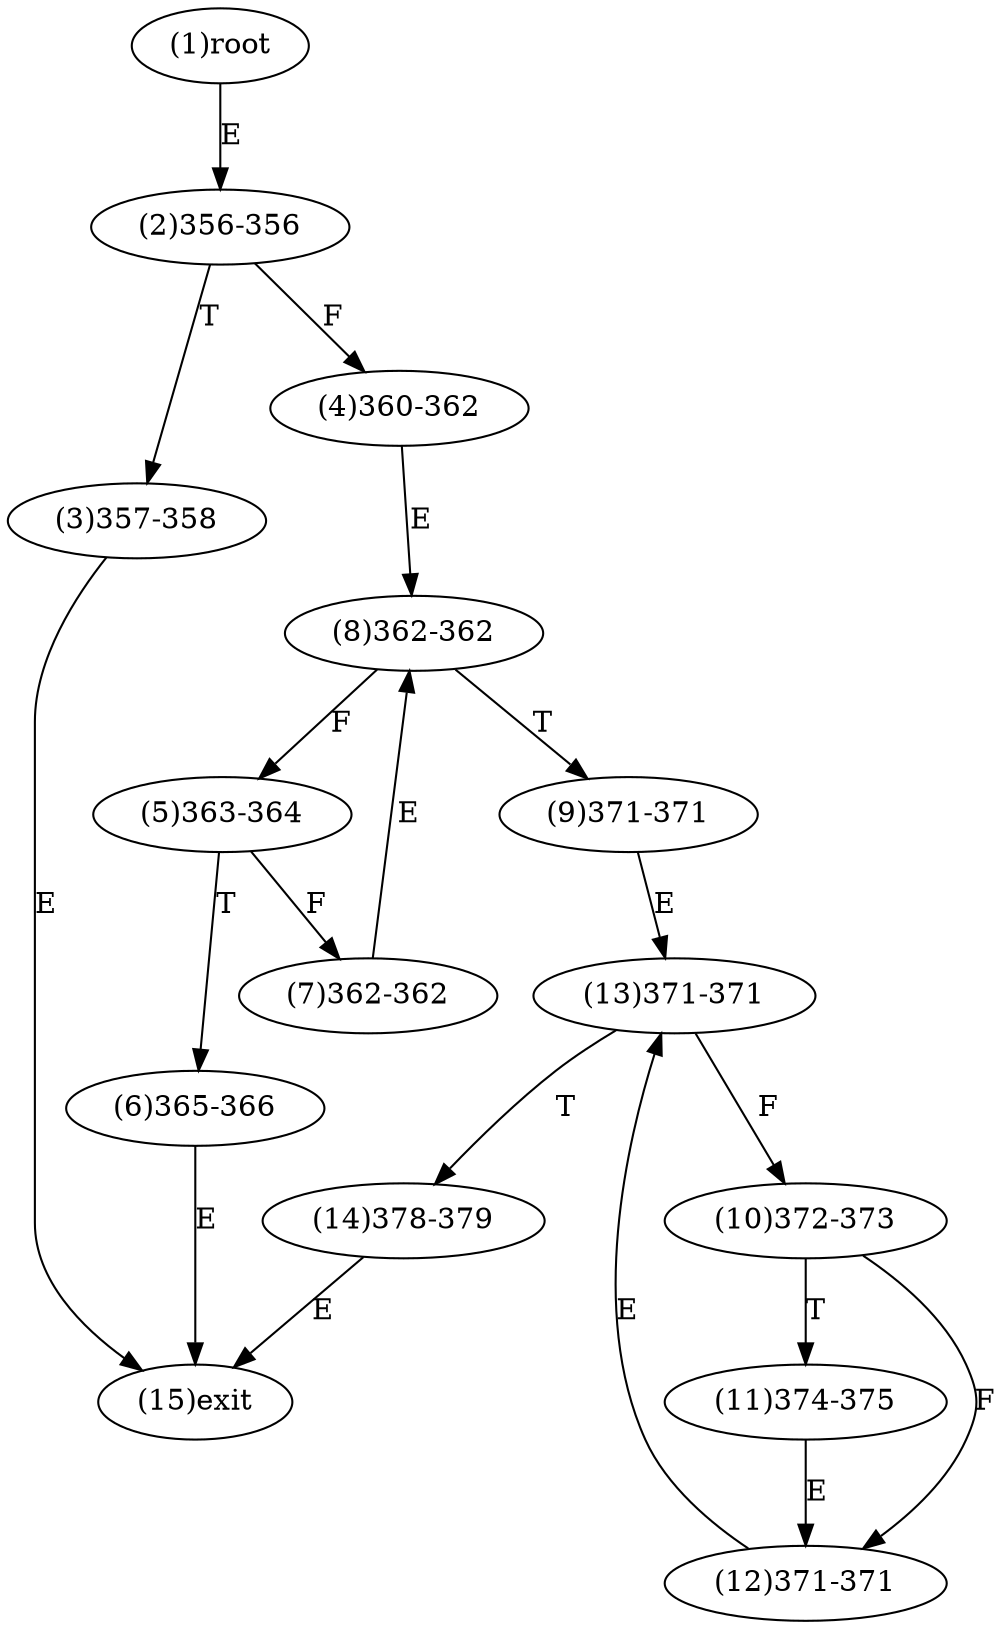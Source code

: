 digraph "" { 
1[ label="(1)root"];
2[ label="(2)356-356"];
3[ label="(3)357-358"];
4[ label="(4)360-362"];
5[ label="(5)363-364"];
6[ label="(6)365-366"];
7[ label="(7)362-362"];
8[ label="(8)362-362"];
9[ label="(9)371-371"];
10[ label="(10)372-373"];
11[ label="(11)374-375"];
12[ label="(12)371-371"];
13[ label="(13)371-371"];
14[ label="(14)378-379"];
15[ label="(15)exit"];
1->2[ label="E"];
2->4[ label="F"];
2->3[ label="T"];
3->15[ label="E"];
4->8[ label="E"];
5->7[ label="F"];
5->6[ label="T"];
6->15[ label="E"];
7->8[ label="E"];
8->5[ label="F"];
8->9[ label="T"];
9->13[ label="E"];
10->12[ label="F"];
10->11[ label="T"];
11->12[ label="E"];
12->13[ label="E"];
13->10[ label="F"];
13->14[ label="T"];
14->15[ label="E"];
}